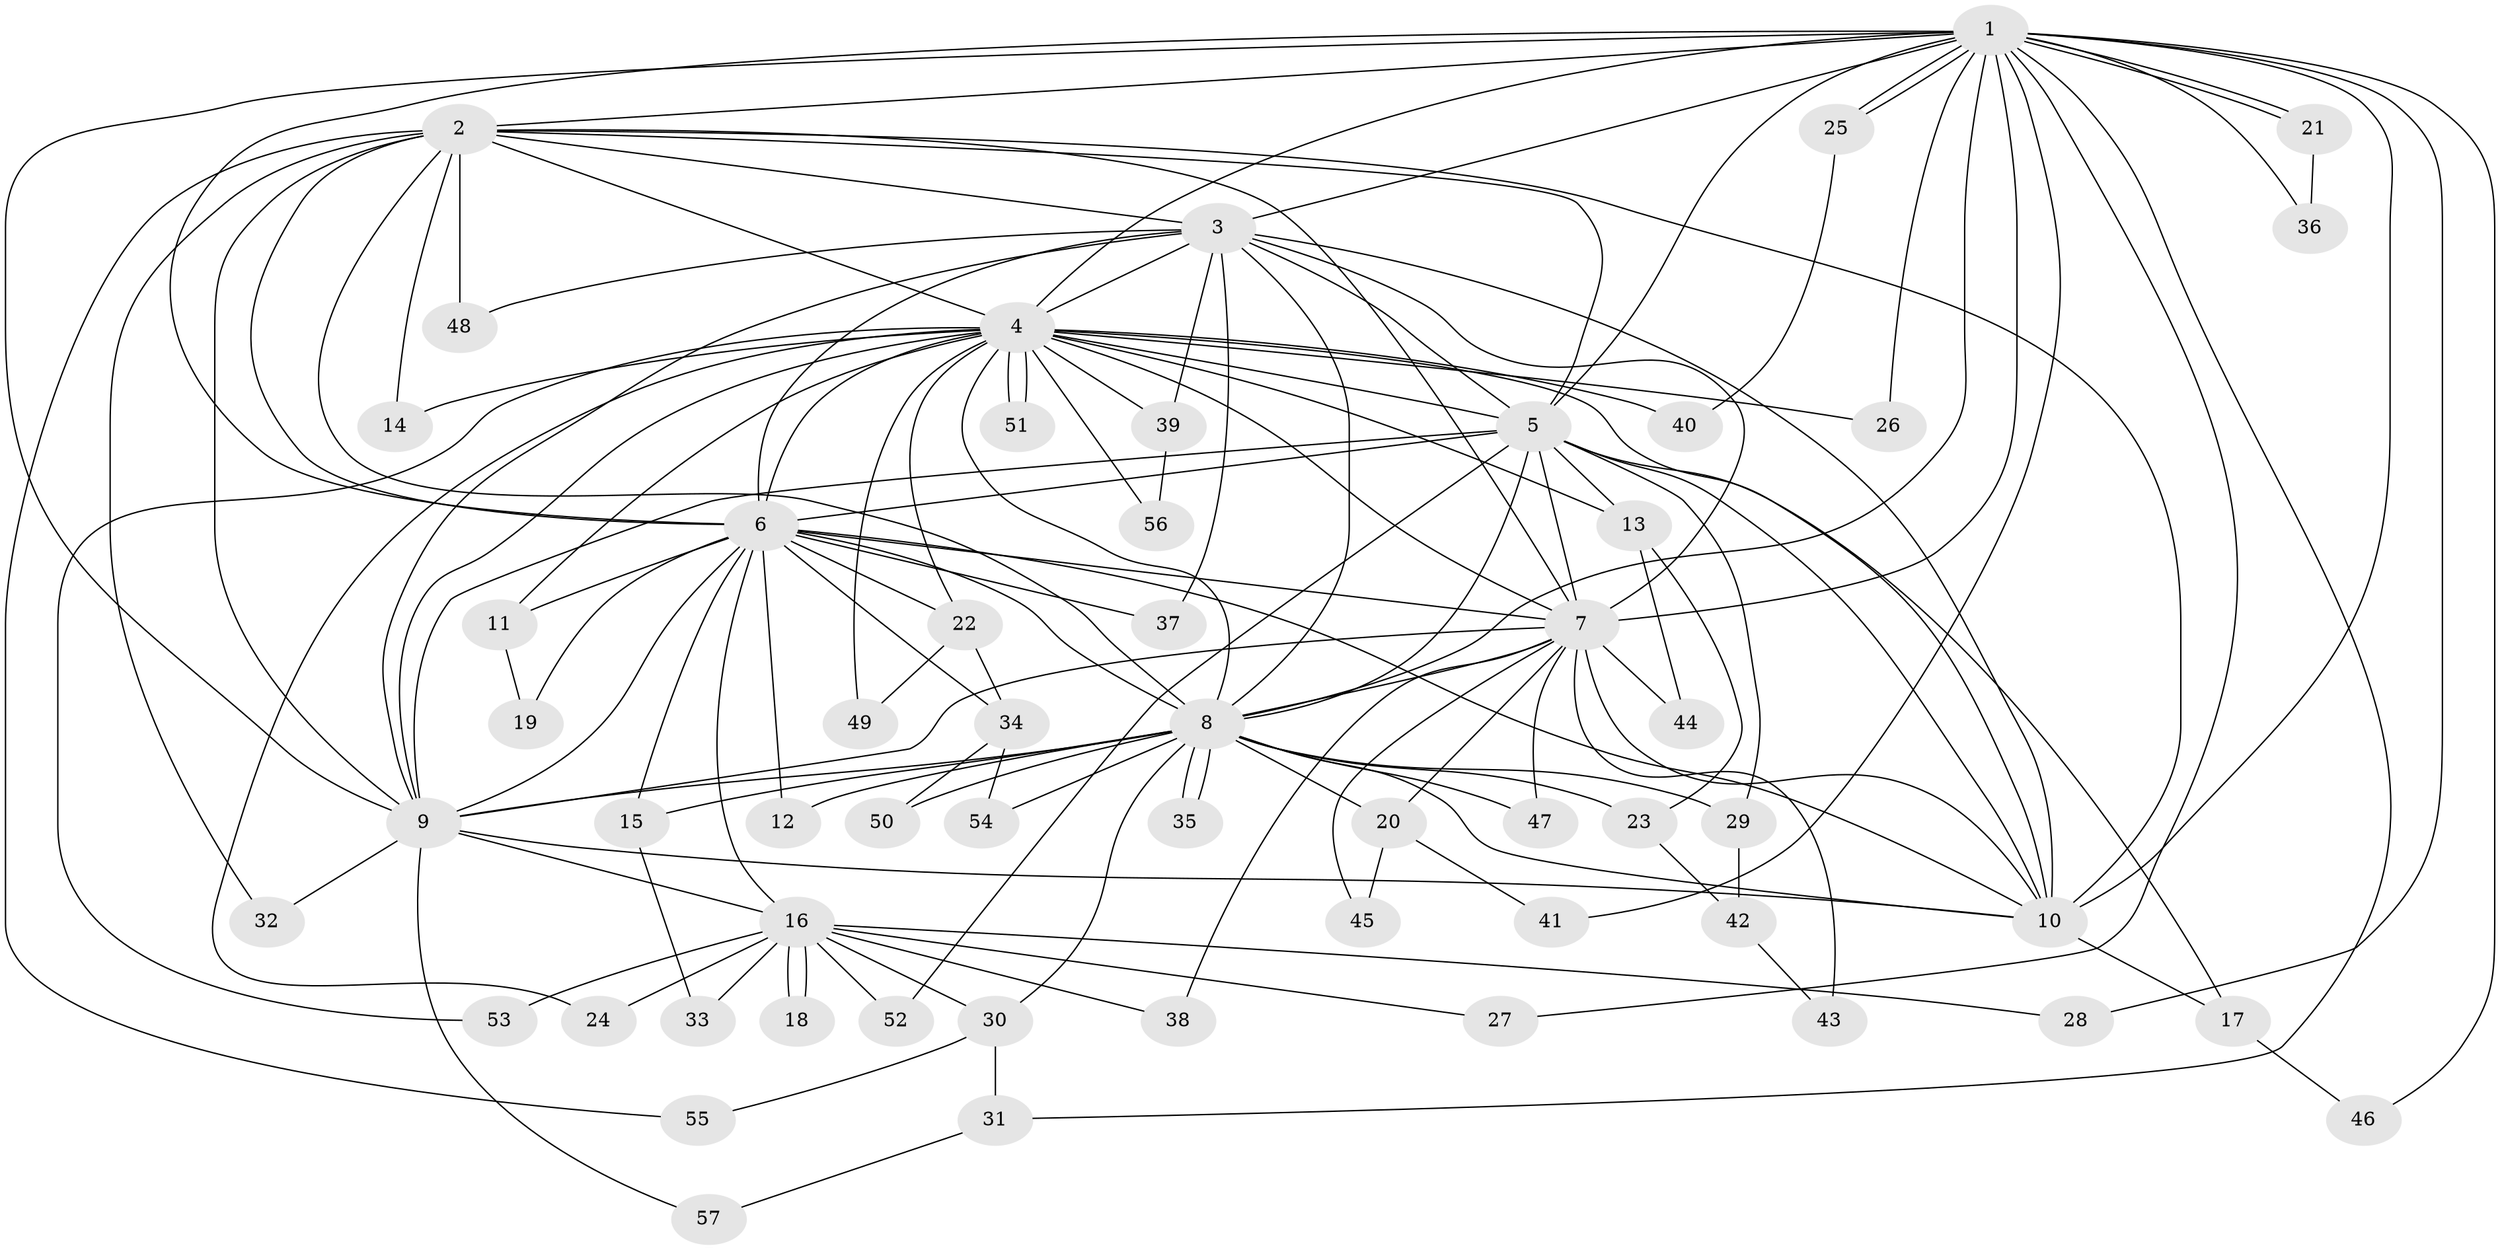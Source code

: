 // coarse degree distribution, {10: 0.02564102564102564, 16: 0.02564102564102564, 9: 0.02564102564102564, 8: 0.02564102564102564, 1: 0.28205128205128205, 4: 0.02564102564102564, 2: 0.4358974358974359, 3: 0.1282051282051282, 23: 0.02564102564102564}
// Generated by graph-tools (version 1.1) at 2025/48/03/04/25 21:48:42]
// undirected, 57 vertices, 139 edges
graph export_dot {
graph [start="1"]
  node [color=gray90,style=filled];
  1;
  2;
  3;
  4;
  5;
  6;
  7;
  8;
  9;
  10;
  11;
  12;
  13;
  14;
  15;
  16;
  17;
  18;
  19;
  20;
  21;
  22;
  23;
  24;
  25;
  26;
  27;
  28;
  29;
  30;
  31;
  32;
  33;
  34;
  35;
  36;
  37;
  38;
  39;
  40;
  41;
  42;
  43;
  44;
  45;
  46;
  47;
  48;
  49;
  50;
  51;
  52;
  53;
  54;
  55;
  56;
  57;
  1 -- 2;
  1 -- 3;
  1 -- 4;
  1 -- 5;
  1 -- 6;
  1 -- 7;
  1 -- 8;
  1 -- 9;
  1 -- 10;
  1 -- 21;
  1 -- 21;
  1 -- 25;
  1 -- 25;
  1 -- 26;
  1 -- 27;
  1 -- 28;
  1 -- 31;
  1 -- 36;
  1 -- 41;
  1 -- 46;
  2 -- 3;
  2 -- 4;
  2 -- 5;
  2 -- 6;
  2 -- 7;
  2 -- 8;
  2 -- 9;
  2 -- 10;
  2 -- 14;
  2 -- 32;
  2 -- 48;
  2 -- 55;
  3 -- 4;
  3 -- 5;
  3 -- 6;
  3 -- 7;
  3 -- 8;
  3 -- 9;
  3 -- 10;
  3 -- 37;
  3 -- 39;
  3 -- 48;
  4 -- 5;
  4 -- 6;
  4 -- 7;
  4 -- 8;
  4 -- 9;
  4 -- 10;
  4 -- 11;
  4 -- 13;
  4 -- 14;
  4 -- 22;
  4 -- 24;
  4 -- 26;
  4 -- 39;
  4 -- 40;
  4 -- 49;
  4 -- 51;
  4 -- 51;
  4 -- 53;
  4 -- 56;
  5 -- 6;
  5 -- 7;
  5 -- 8;
  5 -- 9;
  5 -- 10;
  5 -- 13;
  5 -- 17;
  5 -- 29;
  5 -- 52;
  6 -- 7;
  6 -- 8;
  6 -- 9;
  6 -- 10;
  6 -- 11;
  6 -- 12;
  6 -- 15;
  6 -- 16;
  6 -- 19;
  6 -- 22;
  6 -- 34;
  6 -- 37;
  7 -- 8;
  7 -- 9;
  7 -- 10;
  7 -- 20;
  7 -- 38;
  7 -- 43;
  7 -- 44;
  7 -- 45;
  7 -- 47;
  8 -- 9;
  8 -- 10;
  8 -- 12;
  8 -- 15;
  8 -- 20;
  8 -- 23;
  8 -- 29;
  8 -- 30;
  8 -- 35;
  8 -- 35;
  8 -- 47;
  8 -- 50;
  8 -- 54;
  9 -- 10;
  9 -- 16;
  9 -- 32;
  9 -- 57;
  10 -- 17;
  11 -- 19;
  13 -- 23;
  13 -- 44;
  15 -- 33;
  16 -- 18;
  16 -- 18;
  16 -- 24;
  16 -- 27;
  16 -- 28;
  16 -- 30;
  16 -- 33;
  16 -- 38;
  16 -- 52;
  16 -- 53;
  17 -- 46;
  20 -- 41;
  20 -- 45;
  21 -- 36;
  22 -- 34;
  22 -- 49;
  23 -- 42;
  25 -- 40;
  29 -- 42;
  30 -- 31;
  30 -- 55;
  31 -- 57;
  34 -- 50;
  34 -- 54;
  39 -- 56;
  42 -- 43;
}
